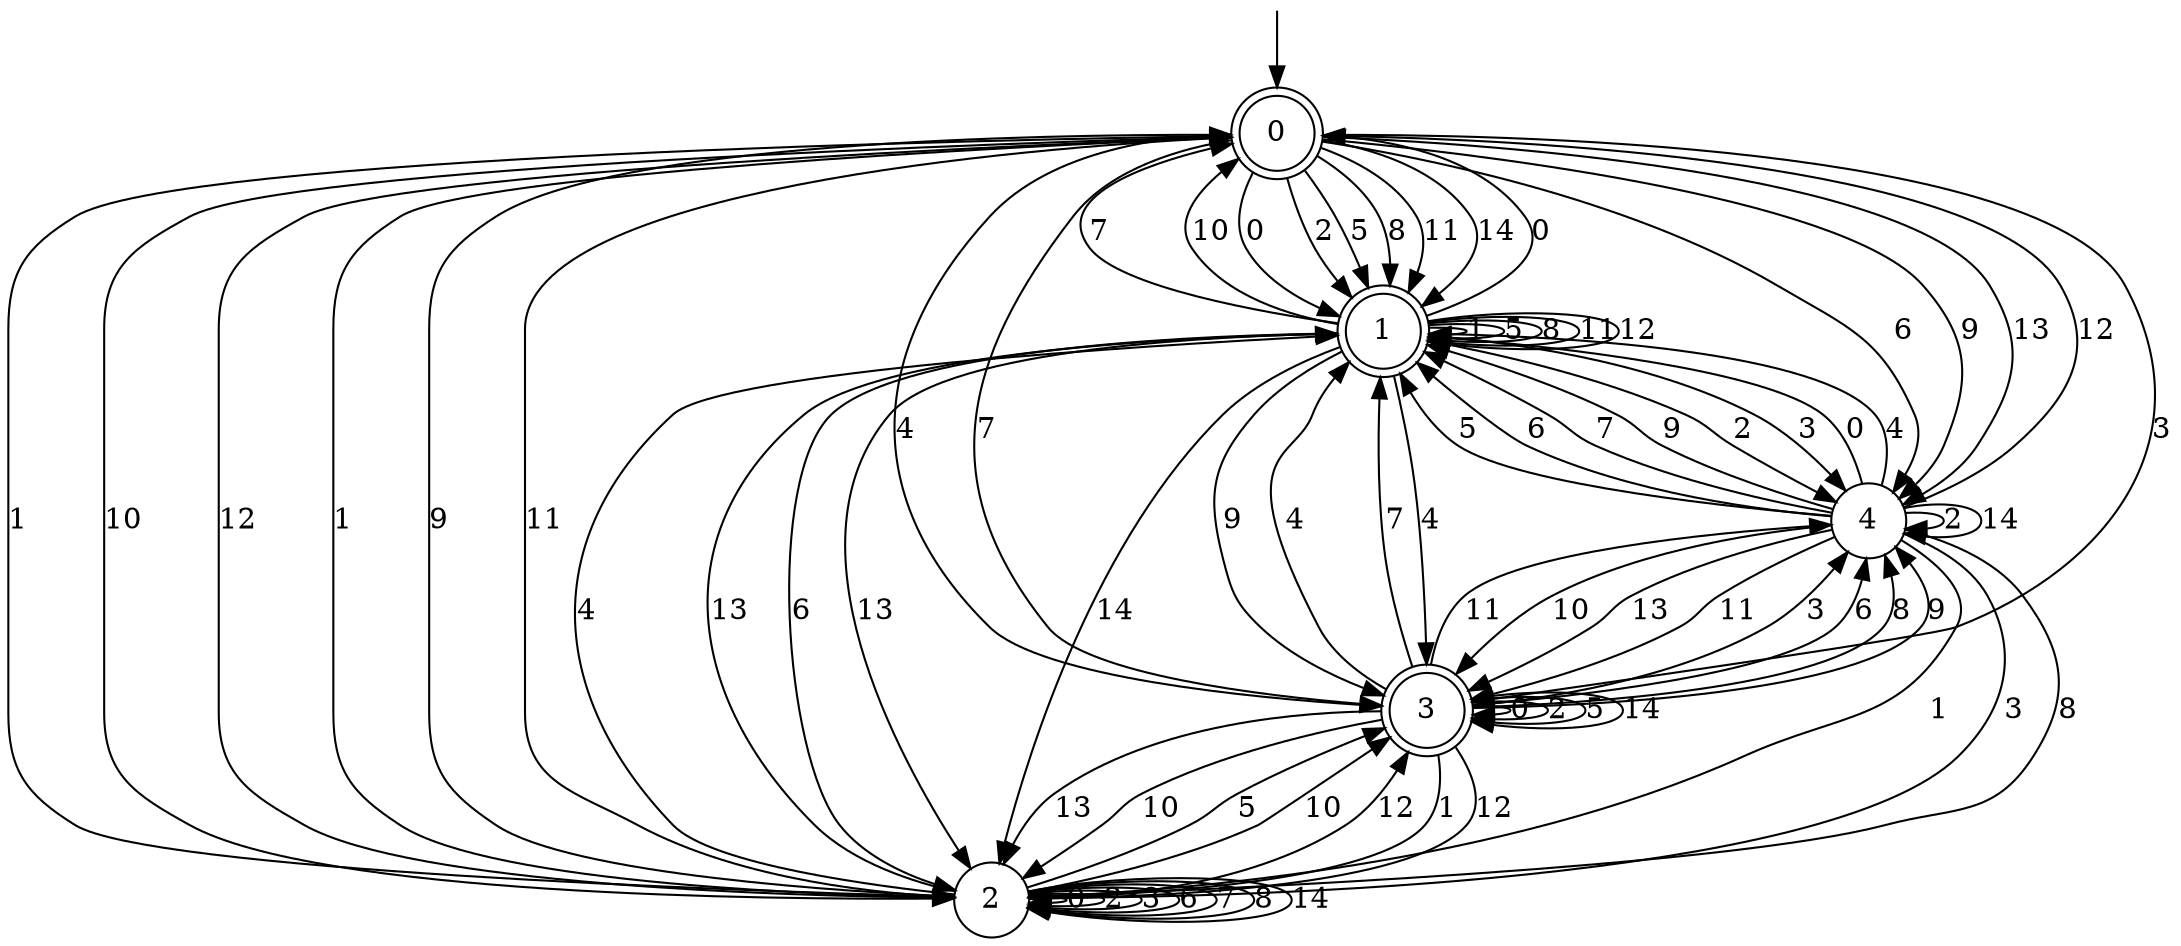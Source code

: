 digraph g {

	s0 [shape="doublecircle" label="0"];
	s1 [shape="doublecircle" label="1"];
	s2 [shape="circle" label="2"];
	s3 [shape="doublecircle" label="3"];
	s4 [shape="circle" label="4"];
	s0 -> s1 [label="0"];
	s0 -> s2 [label="1"];
	s0 -> s1 [label="2"];
	s0 -> s3 [label="3"];
	s0 -> s3 [label="4"];
	s0 -> s1 [label="5"];
	s0 -> s4 [label="6"];
	s0 -> s3 [label="7"];
	s0 -> s1 [label="8"];
	s0 -> s4 [label="9"];
	s0 -> s2 [label="10"];
	s0 -> s1 [label="11"];
	s0 -> s2 [label="12"];
	s0 -> s4 [label="13"];
	s0 -> s1 [label="14"];
	s1 -> s0 [label="0"];
	s1 -> s1 [label="1"];
	s1 -> s4 [label="2"];
	s1 -> s4 [label="3"];
	s1 -> s3 [label="4"];
	s1 -> s1 [label="5"];
	s1 -> s2 [label="6"];
	s1 -> s0 [label="7"];
	s1 -> s1 [label="8"];
	s1 -> s3 [label="9"];
	s1 -> s0 [label="10"];
	s1 -> s1 [label="11"];
	s1 -> s1 [label="12"];
	s1 -> s2 [label="13"];
	s1 -> s2 [label="14"];
	s2 -> s2 [label="0"];
	s2 -> s0 [label="1"];
	s2 -> s2 [label="2"];
	s2 -> s2 [label="3"];
	s2 -> s1 [label="4"];
	s2 -> s3 [label="5"];
	s2 -> s2 [label="6"];
	s2 -> s2 [label="7"];
	s2 -> s2 [label="8"];
	s2 -> s0 [label="9"];
	s2 -> s3 [label="10"];
	s2 -> s0 [label="11"];
	s2 -> s3 [label="12"];
	s2 -> s1 [label="13"];
	s2 -> s2 [label="14"];
	s3 -> s3 [label="0"];
	s3 -> s2 [label="1"];
	s3 -> s3 [label="2"];
	s3 -> s4 [label="3"];
	s3 -> s1 [label="4"];
	s3 -> s3 [label="5"];
	s3 -> s4 [label="6"];
	s3 -> s1 [label="7"];
	s3 -> s4 [label="8"];
	s3 -> s4 [label="9"];
	s3 -> s2 [label="10"];
	s3 -> s4 [label="11"];
	s3 -> s2 [label="12"];
	s3 -> s2 [label="13"];
	s3 -> s3 [label="14"];
	s4 -> s1 [label="0"];
	s4 -> s2 [label="1"];
	s4 -> s4 [label="2"];
	s4 -> s2 [label="3"];
	s4 -> s1 [label="4"];
	s4 -> s1 [label="5"];
	s4 -> s1 [label="6"];
	s4 -> s1 [label="7"];
	s4 -> s2 [label="8"];
	s4 -> s1 [label="9"];
	s4 -> s3 [label="10"];
	s4 -> s3 [label="11"];
	s4 -> s0 [label="12"];
	s4 -> s3 [label="13"];
	s4 -> s4 [label="14"];

__start0 [label="" shape="none" width="0" height="0"];
__start0 -> s0;

}
